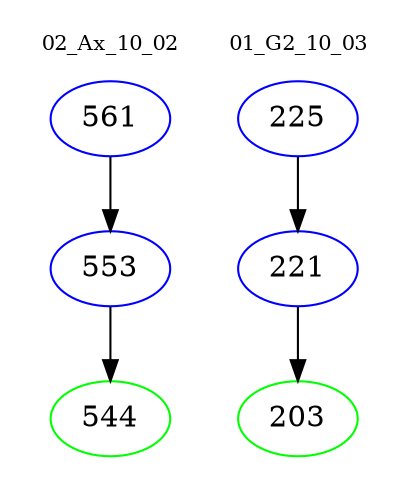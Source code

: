 digraph{
subgraph cluster_0 {
color = white
label = "02_Ax_10_02";
fontsize=10;
T0_561 [label="561", color="blue"]
T0_561 -> T0_553 [color="black"]
T0_553 [label="553", color="blue"]
T0_553 -> T0_544 [color="black"]
T0_544 [label="544", color="green"]
}
subgraph cluster_1 {
color = white
label = "01_G2_10_03";
fontsize=10;
T1_225 [label="225", color="blue"]
T1_225 -> T1_221 [color="black"]
T1_221 [label="221", color="blue"]
T1_221 -> T1_203 [color="black"]
T1_203 [label="203", color="green"]
}
}

